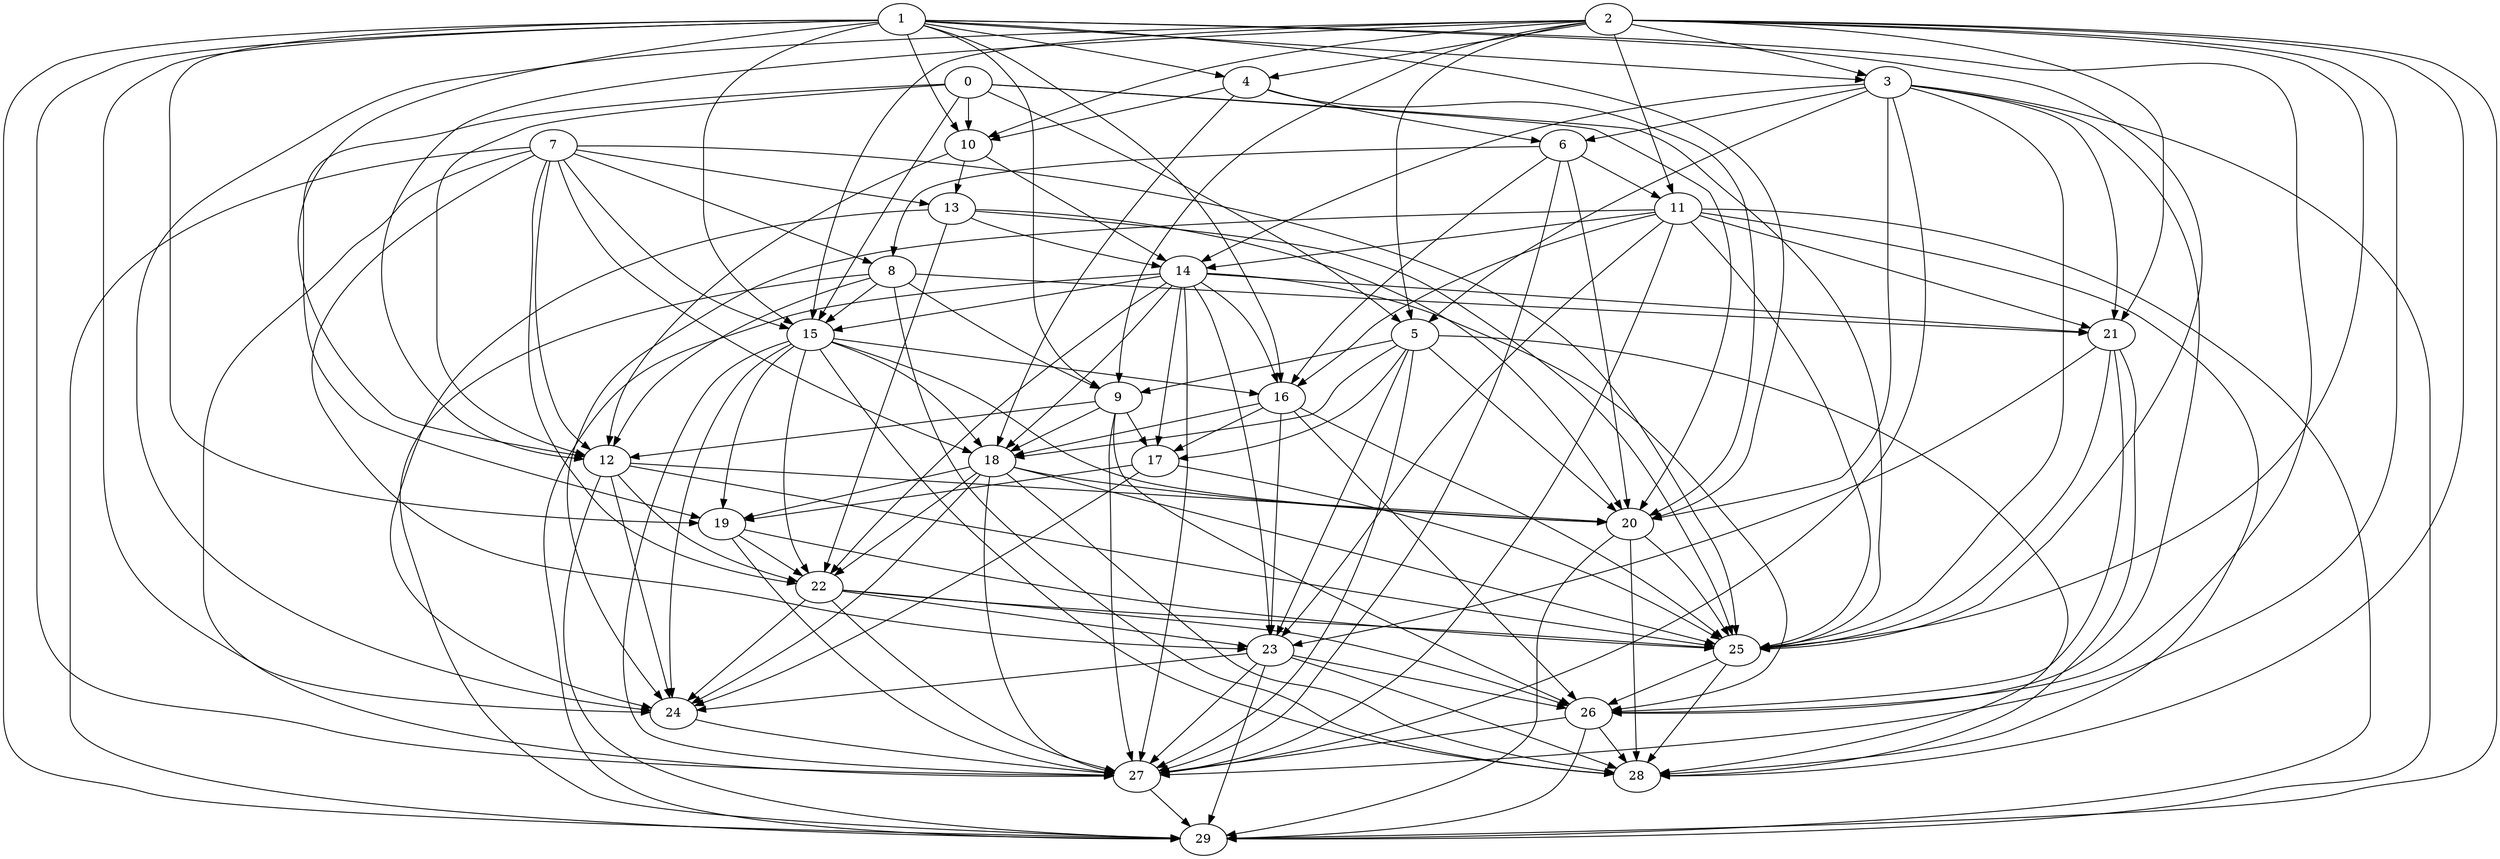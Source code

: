digraph "Random_Nodes_30_Density_5.43_CCR_0.10_WeightType_Random_Heterogeneous-4-4" {
2 [Weight=107];
1 [Weight=107];
4 [Weight=482];
0 [Weight=429];
10 [Weight=482];
7 [Weight=429];
3 [Weight=161];
6 [Weight=214];
13 [Weight=214];
11 [Weight=107];
8 [Weight=536];
14 [Weight=482];
5 [Weight=322];
15 [Weight=214];
9 [Weight=161];
16 [Weight=161];
18 [Weight=429];
17 [Weight=375];
12 [Weight=482];
19 [Weight=482];
21 [Weight=536];
22 [Weight=322];
20 [Weight=161];
23 [Weight=214];
25 [Weight=322];
24 [Weight=268];
26 [Weight=107];
27 [Weight=429];
28 [Weight=536];
29 [Weight=268];
5 -> 27 [Weight=5];
4 -> 6 [Weight=7];
24 -> 27 [Weight=4];
15 -> 28 [Weight=8];
4 -> 18 [Weight=2];
27 -> 29 [Weight=5];
1 -> 27 [Weight=4];
1 -> 16 [Weight=8];
8 -> 29 [Weight=7];
2 -> 3 [Weight=7];
22 -> 26 [Weight=5];
7 -> 22 [Weight=2];
14 -> 21 [Weight=4];
0 -> 10 [Weight=8];
5 -> 23 [Weight=6];
1 -> 20 [Weight=2];
13 -> 25 [Weight=6];
2 -> 9 [Weight=7];
2 -> 12 [Weight=5];
20 -> 28 [Weight=6];
14 -> 23 [Weight=9];
14 -> 16 [Weight=7];
16 -> 18 [Weight=9];
3 -> 26 [Weight=4];
26 -> 29 [Weight=4];
5 -> 20 [Weight=3];
2 -> 11 [Weight=6];
25 -> 28 [Weight=6];
12 -> 29 [Weight=2];
2 -> 24 [Weight=4];
0 -> 25 [Weight=4];
12 -> 25 [Weight=2];
23 -> 27 [Weight=5];
2 -> 25 [Weight=5];
18 -> 20 [Weight=6];
1 -> 12 [Weight=8];
19 -> 25 [Weight=6];
7 -> 18 [Weight=7];
25 -> 26 [Weight=10];
9 -> 17 [Weight=7];
5 -> 28 [Weight=2];
3 -> 6 [Weight=5];
21 -> 23 [Weight=2];
10 -> 13 [Weight=7];
0 -> 15 [Weight=6];
14 -> 26 [Weight=9];
3 -> 5 [Weight=6];
18 -> 28 [Weight=6];
1 -> 9 [Weight=2];
3 -> 25 [Weight=2];
20 -> 29 [Weight=7];
14 -> 22 [Weight=7];
0 -> 5 [Weight=2];
6 -> 20 [Weight=3];
10 -> 12 [Weight=2];
7 -> 23 [Weight=3];
11 -> 27 [Weight=4];
26 -> 28 [Weight=7];
0 -> 20 [Weight=5];
4 -> 10 [Weight=2];
16 -> 17 [Weight=7];
23 -> 28 [Weight=3];
15 -> 19 [Weight=5];
17 -> 19 [Weight=9];
7 -> 25 [Weight=8];
14 -> 15 [Weight=10];
8 -> 15 [Weight=10];
0 -> 19 [Weight=7];
15 -> 20 [Weight=5];
7 -> 27 [Weight=10];
11 -> 28 [Weight=10];
8 -> 28 [Weight=9];
14 -> 29 [Weight=3];
6 -> 8 [Weight=6];
9 -> 18 [Weight=9];
23 -> 26 [Weight=5];
5 -> 17 [Weight=10];
12 -> 20 [Weight=6];
22 -> 24 [Weight=3];
11 -> 29 [Weight=9];
1 -> 25 [Weight=4];
9 -> 27 [Weight=8];
5 -> 9 [Weight=10];
22 -> 25 [Weight=5];
17 -> 24 [Weight=3];
1 -> 3 [Weight=5];
15 -> 24 [Weight=8];
15 -> 27 [Weight=3];
16 -> 26 [Weight=5];
7 -> 12 [Weight=7];
13 -> 24 [Weight=3];
0 -> 12 [Weight=2];
14 -> 18 [Weight=4];
13 -> 22 [Weight=5];
15 -> 18 [Weight=8];
26 -> 27 [Weight=4];
18 -> 27 [Weight=6];
3 -> 14 [Weight=7];
2 -> 29 [Weight=10];
12 -> 24 [Weight=2];
19 -> 22 [Weight=4];
11 -> 24 [Weight=9];
2 -> 28 [Weight=6];
12 -> 22 [Weight=4];
15 -> 22 [Weight=5];
17 -> 25 [Weight=7];
10 -> 14 [Weight=8];
3 -> 29 [Weight=10];
18 -> 25 [Weight=4];
18 -> 19 [Weight=10];
9 -> 26 [Weight=4];
1 -> 10 [Weight=6];
4 -> 20 [Weight=5];
1 -> 4 [Weight=5];
21 -> 28 [Weight=9];
3 -> 20 [Weight=9];
1 -> 29 [Weight=7];
11 -> 23 [Weight=6];
16 -> 23 [Weight=4];
2 -> 10 [Weight=4];
2 -> 27 [Weight=2];
3 -> 27 [Weight=4];
16 -> 25 [Weight=8];
7 -> 8 [Weight=5];
2 -> 21 [Weight=8];
8 -> 9 [Weight=6];
1 -> 24 [Weight=2];
11 -> 16 [Weight=4];
15 -> 16 [Weight=3];
2 -> 5 [Weight=10];
20 -> 25 [Weight=4];
11 -> 21 [Weight=8];
13 -> 14 [Weight=3];
22 -> 27 [Weight=9];
7 -> 29 [Weight=10];
6 -> 27 [Weight=6];
7 -> 13 [Weight=8];
8 -> 21 [Weight=7];
23 -> 24 [Weight=3];
14 -> 27 [Weight=8];
9 -> 12 [Weight=9];
2 -> 4 [Weight=10];
3 -> 21 [Weight=7];
7 -> 15 [Weight=7];
18 -> 22 [Weight=4];
13 -> 20 [Weight=7];
21 -> 26 [Weight=10];
18 -> 24 [Weight=4];
22 -> 23 [Weight=9];
11 -> 25 [Weight=9];
19 -> 27 [Weight=4];
6 -> 16 [Weight=3];
2 -> 15 [Weight=6];
23 -> 29 [Weight=7];
21 -> 25 [Weight=4];
14 -> 17 [Weight=10];
5 -> 18 [Weight=6];
6 -> 11 [Weight=5];
1 -> 26 [Weight=4];
11 -> 14 [Weight=5];
1 -> 15 [Weight=6];
8 -> 12 [Weight=2];
1 -> 19 [Weight=8];
}
